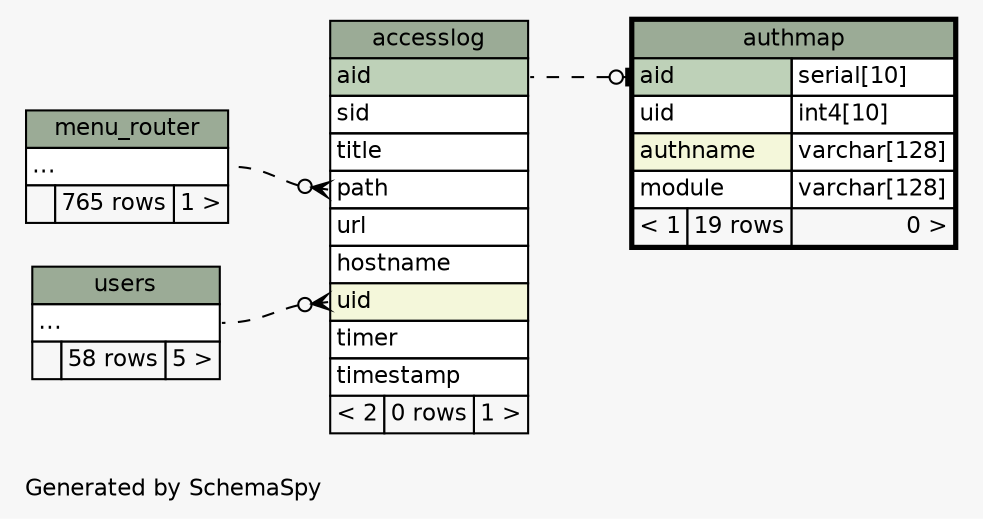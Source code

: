 // dot 2.30.1 on Mac OS X 10.8.3
// SchemaSpy rev 590
digraph "impliedTwoDegreesRelationshipsDiagram" {
  graph [
    rankdir="RL"
    bgcolor="#f7f7f7"
    label="\nGenerated by SchemaSpy"
    labeljust="l"
    nodesep="0.18"
    ranksep="0.46"
    fontname="Helvetica"
    fontsize="11"
  ];
  node [
    fontname="Helvetica"
    fontsize="11"
    shape="plaintext"
  ];
  edge [
    arrowsize="0.8"
  ];
  "accesslog":"path":w -> "menu_router":"elipses":e [arrowhead=none dir=back arrowtail=crowodot style=dashed];
  "accesslog":"uid":w -> "users":"elipses":e [arrowhead=none dir=back arrowtail=crowodot style=dashed];
  "authmap":"aid":w -> "accesslog":"aid":e [arrowhead=none dir=back arrowtail=teeodot style=dashed];
  "accesslog" [
    label=<
    <TABLE BORDER="0" CELLBORDER="1" CELLSPACING="0" BGCOLOR="#ffffff">
      <TR><TD COLSPAN="3" BGCOLOR="#9bab96" ALIGN="CENTER">accesslog</TD></TR>
      <TR><TD PORT="aid" COLSPAN="3" BGCOLOR="#bed1b8" ALIGN="LEFT">aid</TD></TR>
      <TR><TD PORT="sid" COLSPAN="3" ALIGN="LEFT">sid</TD></TR>
      <TR><TD PORT="title" COLSPAN="3" ALIGN="LEFT">title</TD></TR>
      <TR><TD PORT="path" COLSPAN="3" ALIGN="LEFT">path</TD></TR>
      <TR><TD PORT="url" COLSPAN="3" ALIGN="LEFT">url</TD></TR>
      <TR><TD PORT="hostname" COLSPAN="3" ALIGN="LEFT">hostname</TD></TR>
      <TR><TD PORT="uid" COLSPAN="3" BGCOLOR="#f4f7da" ALIGN="LEFT">uid</TD></TR>
      <TR><TD PORT="timer" COLSPAN="3" ALIGN="LEFT">timer</TD></TR>
      <TR><TD PORT="timestamp" COLSPAN="3" ALIGN="LEFT">timestamp</TD></TR>
      <TR><TD ALIGN="LEFT" BGCOLOR="#f7f7f7">&lt; 2</TD><TD ALIGN="RIGHT" BGCOLOR="#f7f7f7">0 rows</TD><TD ALIGN="RIGHT" BGCOLOR="#f7f7f7">1 &gt;</TD></TR>
    </TABLE>>
    URL="accesslog.html"
    tooltip="accesslog"
  ];
  "authmap" [
    label=<
    <TABLE BORDER="2" CELLBORDER="1" CELLSPACING="0" BGCOLOR="#ffffff">
      <TR><TD COLSPAN="3" BGCOLOR="#9bab96" ALIGN="CENTER">authmap</TD></TR>
      <TR><TD PORT="aid" COLSPAN="2" BGCOLOR="#bed1b8" ALIGN="LEFT">aid</TD><TD PORT="aid.type" ALIGN="LEFT">serial[10]</TD></TR>
      <TR><TD PORT="uid" COLSPAN="2" ALIGN="LEFT">uid</TD><TD PORT="uid.type" ALIGN="LEFT">int4[10]</TD></TR>
      <TR><TD PORT="authname" COLSPAN="2" BGCOLOR="#f4f7da" ALIGN="LEFT">authname</TD><TD PORT="authname.type" ALIGN="LEFT">varchar[128]</TD></TR>
      <TR><TD PORT="module" COLSPAN="2" ALIGN="LEFT">module</TD><TD PORT="module.type" ALIGN="LEFT">varchar[128]</TD></TR>
      <TR><TD ALIGN="LEFT" BGCOLOR="#f7f7f7">&lt; 1</TD><TD ALIGN="RIGHT" BGCOLOR="#f7f7f7">19 rows</TD><TD ALIGN="RIGHT" BGCOLOR="#f7f7f7">0 &gt;</TD></TR>
    </TABLE>>
    URL="authmap.html"
    tooltip="authmap"
  ];
  "menu_router" [
    label=<
    <TABLE BORDER="0" CELLBORDER="1" CELLSPACING="0" BGCOLOR="#ffffff">
      <TR><TD COLSPAN="3" BGCOLOR="#9bab96" ALIGN="CENTER">menu_router</TD></TR>
      <TR><TD PORT="elipses" COLSPAN="3" ALIGN="LEFT">...</TD></TR>
      <TR><TD ALIGN="LEFT" BGCOLOR="#f7f7f7">  </TD><TD ALIGN="RIGHT" BGCOLOR="#f7f7f7">765 rows</TD><TD ALIGN="RIGHT" BGCOLOR="#f7f7f7">1 &gt;</TD></TR>
    </TABLE>>
    URL="menu_router.html"
    tooltip="menu_router"
  ];
  "users" [
    label=<
    <TABLE BORDER="0" CELLBORDER="1" CELLSPACING="0" BGCOLOR="#ffffff">
      <TR><TD COLSPAN="3" BGCOLOR="#9bab96" ALIGN="CENTER">users</TD></TR>
      <TR><TD PORT="elipses" COLSPAN="3" ALIGN="LEFT">...</TD></TR>
      <TR><TD ALIGN="LEFT" BGCOLOR="#f7f7f7">  </TD><TD ALIGN="RIGHT" BGCOLOR="#f7f7f7">58 rows</TD><TD ALIGN="RIGHT" BGCOLOR="#f7f7f7">5 &gt;</TD></TR>
    </TABLE>>
    URL="users.html"
    tooltip="users"
  ];
}
